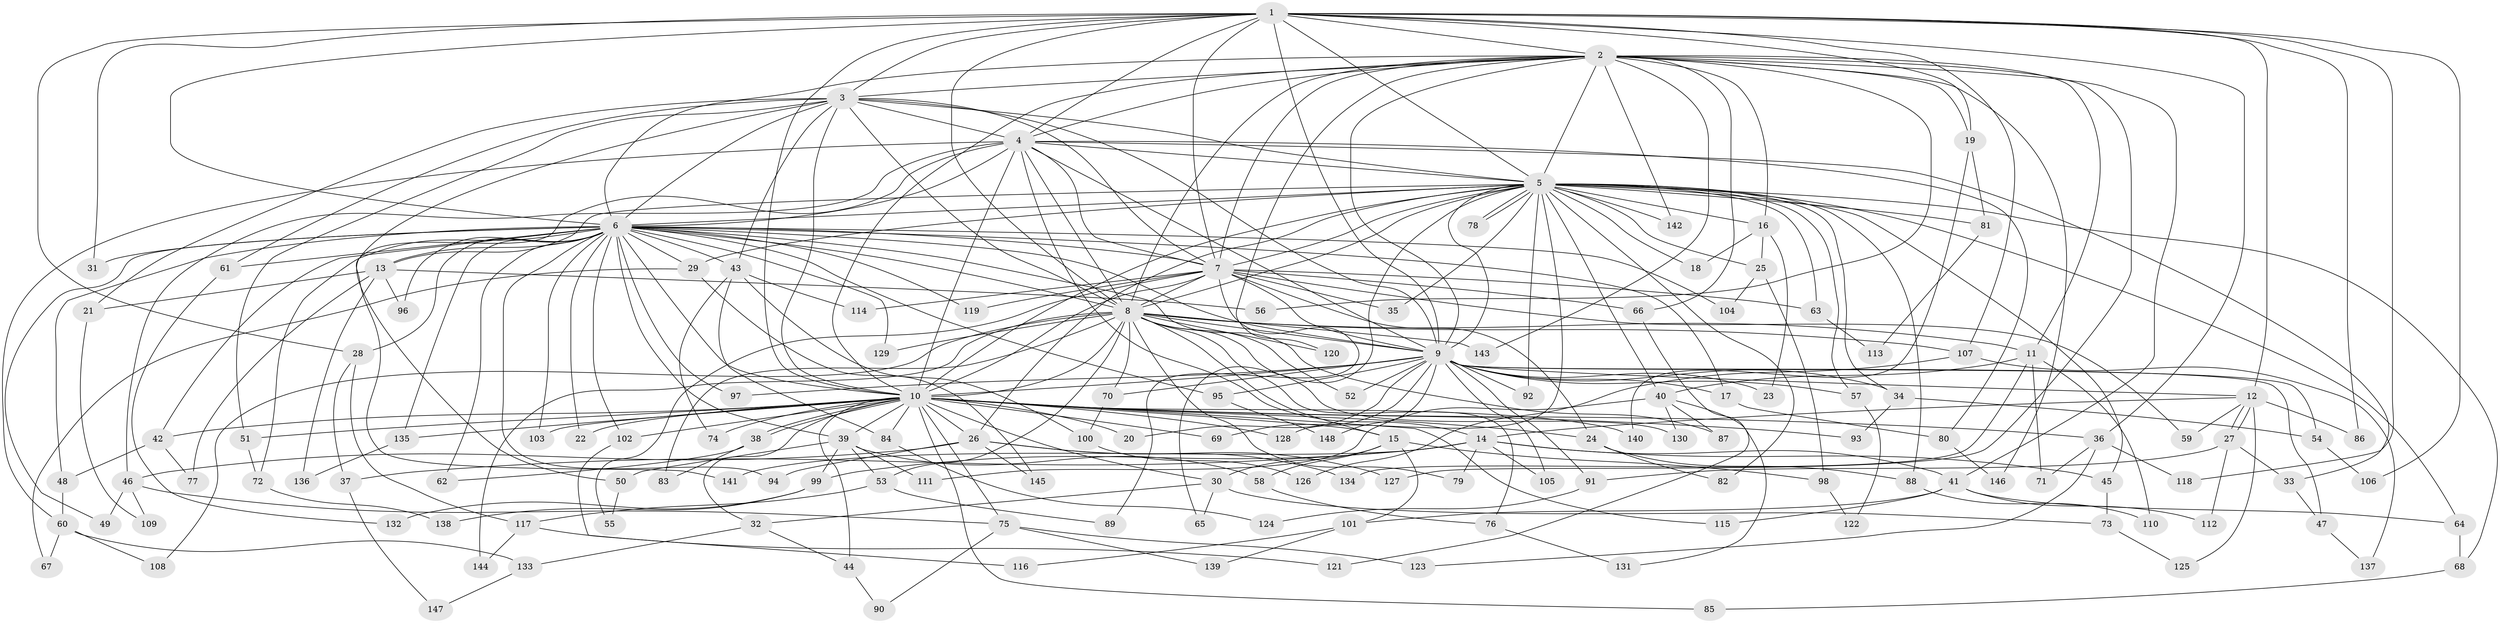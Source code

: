 // coarse degree distribution, {14: 0.013513513513513514, 13: 0.013513513513513514, 19: 0.013513513513513514, 46: 0.013513513513513514, 26: 0.013513513513513514, 15: 0.013513513513513514, 17: 0.013513513513513514, 8: 0.04054054054054054, 6: 0.04054054054054054, 5: 0.02702702702702703, 3: 0.25675675675675674, 2: 0.35135135135135137, 4: 0.12162162162162163, 9: 0.013513513513513514, 7: 0.02702702702702703, 1: 0.02702702702702703}
// Generated by graph-tools (version 1.1) at 2025/17/03/04/25 18:17:43]
// undirected, 148 vertices, 321 edges
graph export_dot {
graph [start="1"]
  node [color=gray90,style=filled];
  1;
  2;
  3;
  4;
  5;
  6;
  7;
  8;
  9;
  10;
  11;
  12;
  13;
  14;
  15;
  16;
  17;
  18;
  19;
  20;
  21;
  22;
  23;
  24;
  25;
  26;
  27;
  28;
  29;
  30;
  31;
  32;
  33;
  34;
  35;
  36;
  37;
  38;
  39;
  40;
  41;
  42;
  43;
  44;
  45;
  46;
  47;
  48;
  49;
  50;
  51;
  52;
  53;
  54;
  55;
  56;
  57;
  58;
  59;
  60;
  61;
  62;
  63;
  64;
  65;
  66;
  67;
  68;
  69;
  70;
  71;
  72;
  73;
  74;
  75;
  76;
  77;
  78;
  79;
  80;
  81;
  82;
  83;
  84;
  85;
  86;
  87;
  88;
  89;
  90;
  91;
  92;
  93;
  94;
  95;
  96;
  97;
  98;
  99;
  100;
  101;
  102;
  103;
  104;
  105;
  106;
  107;
  108;
  109;
  110;
  111;
  112;
  113;
  114;
  115;
  116;
  117;
  118;
  119;
  120;
  121;
  122;
  123;
  124;
  125;
  126;
  127;
  128;
  129;
  130;
  131;
  132;
  133;
  134;
  135;
  136;
  137;
  138;
  139;
  140;
  141;
  142;
  143;
  144;
  145;
  146;
  147;
  148;
  1 -- 2;
  1 -- 3;
  1 -- 4;
  1 -- 5;
  1 -- 6;
  1 -- 7;
  1 -- 8;
  1 -- 9;
  1 -- 10;
  1 -- 12;
  1 -- 19;
  1 -- 28;
  1 -- 31;
  1 -- 36;
  1 -- 86;
  1 -- 106;
  1 -- 107;
  1 -- 118;
  2 -- 3;
  2 -- 4;
  2 -- 5;
  2 -- 6;
  2 -- 7;
  2 -- 8;
  2 -- 9;
  2 -- 10;
  2 -- 11;
  2 -- 16;
  2 -- 19;
  2 -- 41;
  2 -- 56;
  2 -- 66;
  2 -- 120;
  2 -- 127;
  2 -- 142;
  2 -- 143;
  2 -- 146;
  3 -- 4;
  3 -- 5;
  3 -- 6;
  3 -- 7;
  3 -- 8;
  3 -- 9;
  3 -- 10;
  3 -- 21;
  3 -- 43;
  3 -- 50;
  3 -- 51;
  3 -- 61;
  4 -- 5;
  4 -- 6;
  4 -- 7;
  4 -- 8;
  4 -- 9;
  4 -- 10;
  4 -- 14;
  4 -- 33;
  4 -- 46;
  4 -- 60;
  4 -- 80;
  4 -- 141;
  5 -- 6;
  5 -- 7;
  5 -- 8;
  5 -- 9;
  5 -- 10;
  5 -- 13;
  5 -- 16;
  5 -- 18;
  5 -- 25;
  5 -- 26;
  5 -- 29;
  5 -- 34;
  5 -- 35;
  5 -- 40;
  5 -- 45;
  5 -- 57;
  5 -- 63;
  5 -- 64;
  5 -- 65;
  5 -- 68;
  5 -- 78;
  5 -- 78;
  5 -- 81;
  5 -- 82;
  5 -- 88;
  5 -- 92;
  5 -- 128;
  5 -- 142;
  6 -- 7;
  6 -- 8;
  6 -- 9;
  6 -- 10;
  6 -- 13;
  6 -- 17;
  6 -- 22;
  6 -- 28;
  6 -- 29;
  6 -- 31;
  6 -- 39;
  6 -- 42;
  6 -- 43;
  6 -- 48;
  6 -- 49;
  6 -- 61;
  6 -- 62;
  6 -- 72;
  6 -- 87;
  6 -- 94;
  6 -- 95;
  6 -- 96;
  6 -- 97;
  6 -- 102;
  6 -- 103;
  6 -- 104;
  6 -- 119;
  6 -- 129;
  6 -- 135;
  7 -- 8;
  7 -- 9;
  7 -- 10;
  7 -- 24;
  7 -- 35;
  7 -- 55;
  7 -- 59;
  7 -- 63;
  7 -- 66;
  7 -- 89;
  7 -- 114;
  7 -- 119;
  8 -- 9;
  8 -- 10;
  8 -- 11;
  8 -- 15;
  8 -- 52;
  8 -- 53;
  8 -- 70;
  8 -- 76;
  8 -- 79;
  8 -- 83;
  8 -- 107;
  8 -- 108;
  8 -- 120;
  8 -- 129;
  8 -- 130;
  8 -- 143;
  8 -- 144;
  9 -- 10;
  9 -- 12;
  9 -- 17;
  9 -- 20;
  9 -- 23;
  9 -- 34;
  9 -- 47;
  9 -- 52;
  9 -- 54;
  9 -- 57;
  9 -- 69;
  9 -- 70;
  9 -- 91;
  9 -- 92;
  9 -- 95;
  9 -- 97;
  9 -- 105;
  9 -- 148;
  10 -- 15;
  10 -- 20;
  10 -- 22;
  10 -- 24;
  10 -- 26;
  10 -- 30;
  10 -- 32;
  10 -- 36;
  10 -- 38;
  10 -- 38;
  10 -- 39;
  10 -- 42;
  10 -- 44;
  10 -- 51;
  10 -- 69;
  10 -- 74;
  10 -- 75;
  10 -- 84;
  10 -- 85;
  10 -- 93;
  10 -- 102;
  10 -- 103;
  10 -- 115;
  10 -- 128;
  10 -- 135;
  10 -- 140;
  11 -- 40;
  11 -- 71;
  11 -- 110;
  11 -- 134;
  12 -- 14;
  12 -- 27;
  12 -- 27;
  12 -- 59;
  12 -- 86;
  12 -- 125;
  13 -- 21;
  13 -- 56;
  13 -- 77;
  13 -- 96;
  13 -- 136;
  14 -- 37;
  14 -- 41;
  14 -- 45;
  14 -- 79;
  14 -- 99;
  14 -- 105;
  14 -- 141;
  15 -- 30;
  15 -- 58;
  15 -- 98;
  15 -- 101;
  16 -- 18;
  16 -- 23;
  16 -- 25;
  17 -- 80;
  19 -- 81;
  19 -- 140;
  21 -- 109;
  24 -- 82;
  24 -- 88;
  25 -- 98;
  25 -- 104;
  26 -- 46;
  26 -- 94;
  26 -- 127;
  26 -- 134;
  26 -- 145;
  27 -- 33;
  27 -- 91;
  27 -- 112;
  28 -- 37;
  28 -- 117;
  29 -- 67;
  29 -- 145;
  30 -- 32;
  30 -- 65;
  30 -- 73;
  32 -- 44;
  32 -- 133;
  33 -- 47;
  34 -- 54;
  34 -- 93;
  36 -- 71;
  36 -- 118;
  36 -- 123;
  37 -- 147;
  38 -- 62;
  38 -- 83;
  39 -- 50;
  39 -- 53;
  39 -- 58;
  39 -- 99;
  39 -- 111;
  40 -- 87;
  40 -- 111;
  40 -- 130;
  40 -- 131;
  41 -- 64;
  41 -- 101;
  41 -- 112;
  41 -- 115;
  42 -- 48;
  42 -- 77;
  43 -- 74;
  43 -- 84;
  43 -- 100;
  43 -- 114;
  44 -- 90;
  45 -- 73;
  46 -- 49;
  46 -- 75;
  46 -- 109;
  47 -- 137;
  48 -- 60;
  50 -- 55;
  51 -- 72;
  53 -- 89;
  53 -- 117;
  54 -- 106;
  57 -- 122;
  58 -- 76;
  60 -- 67;
  60 -- 108;
  60 -- 133;
  61 -- 132;
  63 -- 113;
  64 -- 68;
  66 -- 121;
  68 -- 85;
  70 -- 100;
  72 -- 138;
  73 -- 125;
  75 -- 90;
  75 -- 123;
  75 -- 139;
  76 -- 131;
  80 -- 146;
  81 -- 113;
  84 -- 124;
  88 -- 110;
  91 -- 124;
  95 -- 148;
  98 -- 122;
  99 -- 132;
  99 -- 138;
  100 -- 126;
  101 -- 116;
  101 -- 139;
  102 -- 116;
  107 -- 126;
  107 -- 137;
  117 -- 121;
  117 -- 144;
  133 -- 147;
  135 -- 136;
}
